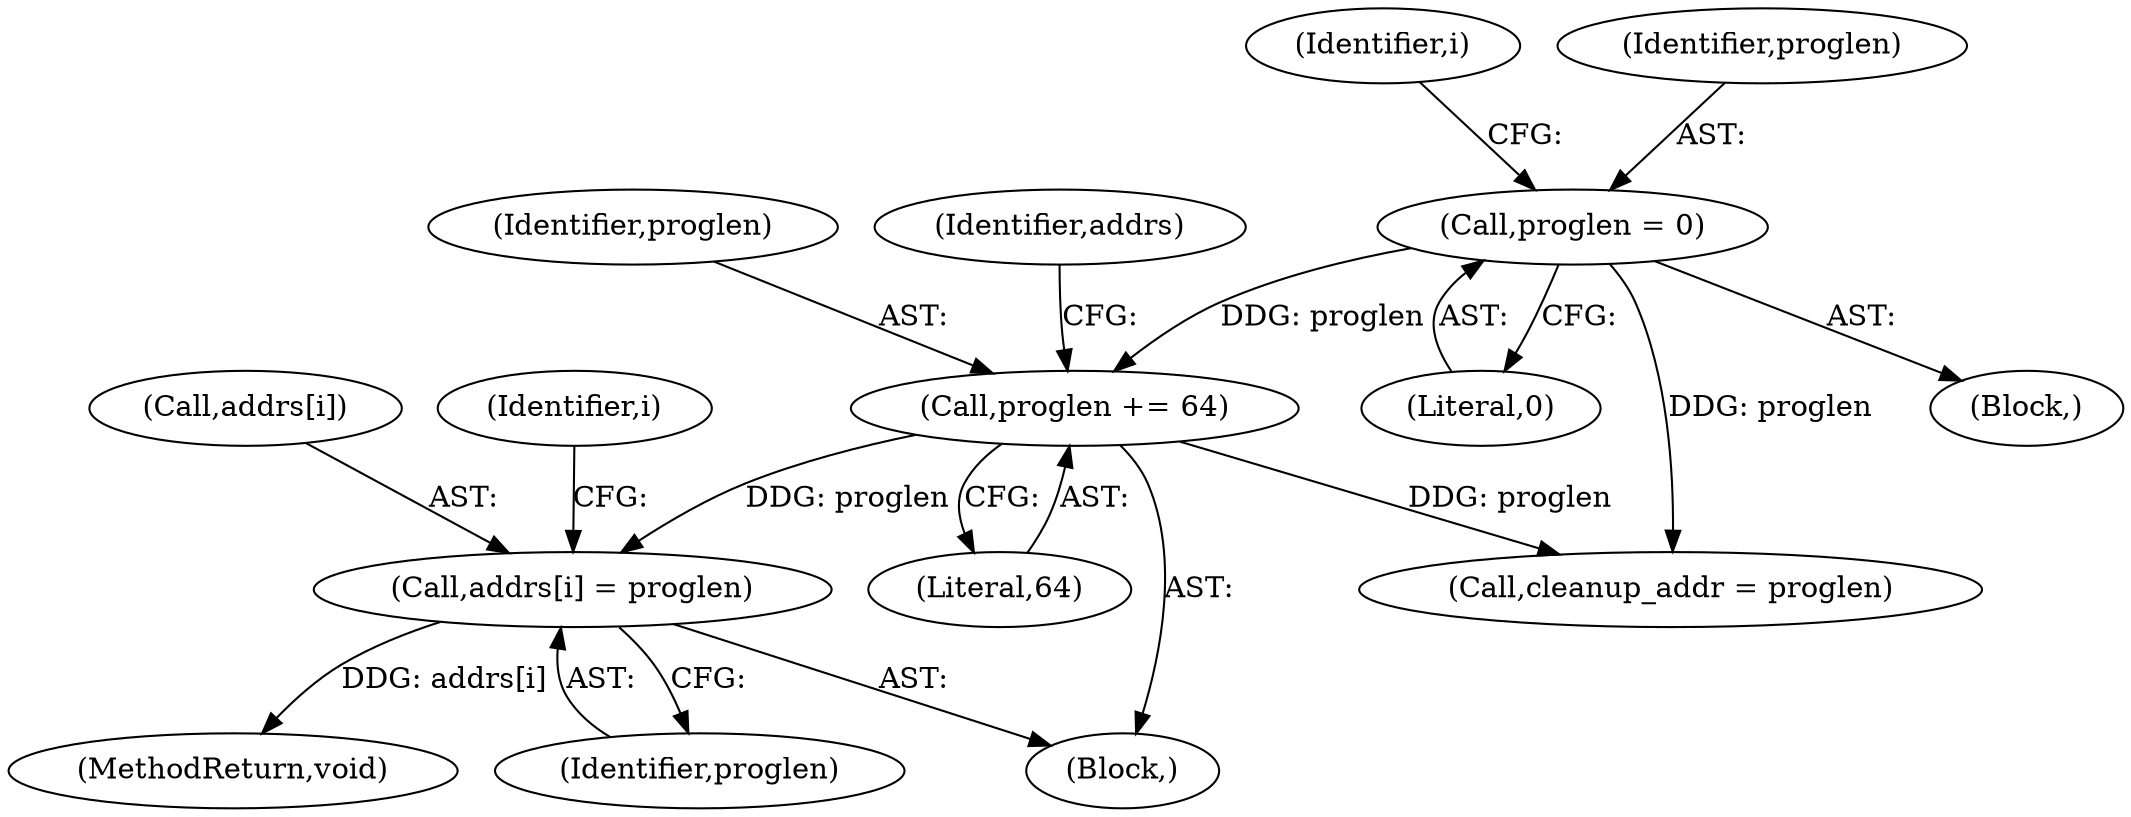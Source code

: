 digraph "0_linux_a03ffcf873fe0f2565386ca8ef832144c42e67fa@array" {
"1000302" [label="(Call,addrs[i] = proglen)"];
"1000299" [label="(Call,proglen += 64)"];
"1000287" [label="(Call,proglen = 0)"];
"1000306" [label="(Identifier,proglen)"];
"1000300" [label="(Identifier,proglen)"];
"1000289" [label="(Literal,0)"];
"1000298" [label="(Block,)"];
"1000303" [label="(Call,addrs[i])"];
"1000307" [label="(Call,cleanup_addr = proglen)"];
"1000291" [label="(Identifier,i)"];
"1000297" [label="(Identifier,i)"];
"1000301" [label="(Literal,64)"];
"1000287" [label="(Call,proglen = 0)"];
"1000302" [label="(Call,addrs[i] = proglen)"];
"1000310" [label="(MethodReturn,void)"];
"1000288" [label="(Identifier,proglen)"];
"1000299" [label="(Call,proglen += 64)"];
"1000304" [label="(Identifier,addrs)"];
"1000286" [label="(Block,)"];
"1000302" -> "1000298"  [label="AST: "];
"1000302" -> "1000306"  [label="CFG: "];
"1000303" -> "1000302"  [label="AST: "];
"1000306" -> "1000302"  [label="AST: "];
"1000297" -> "1000302"  [label="CFG: "];
"1000302" -> "1000310"  [label="DDG: addrs[i]"];
"1000299" -> "1000302"  [label="DDG: proglen"];
"1000299" -> "1000298"  [label="AST: "];
"1000299" -> "1000301"  [label="CFG: "];
"1000300" -> "1000299"  [label="AST: "];
"1000301" -> "1000299"  [label="AST: "];
"1000304" -> "1000299"  [label="CFG: "];
"1000287" -> "1000299"  [label="DDG: proglen"];
"1000299" -> "1000307"  [label="DDG: proglen"];
"1000287" -> "1000286"  [label="AST: "];
"1000287" -> "1000289"  [label="CFG: "];
"1000288" -> "1000287"  [label="AST: "];
"1000289" -> "1000287"  [label="AST: "];
"1000291" -> "1000287"  [label="CFG: "];
"1000287" -> "1000307"  [label="DDG: proglen"];
}
